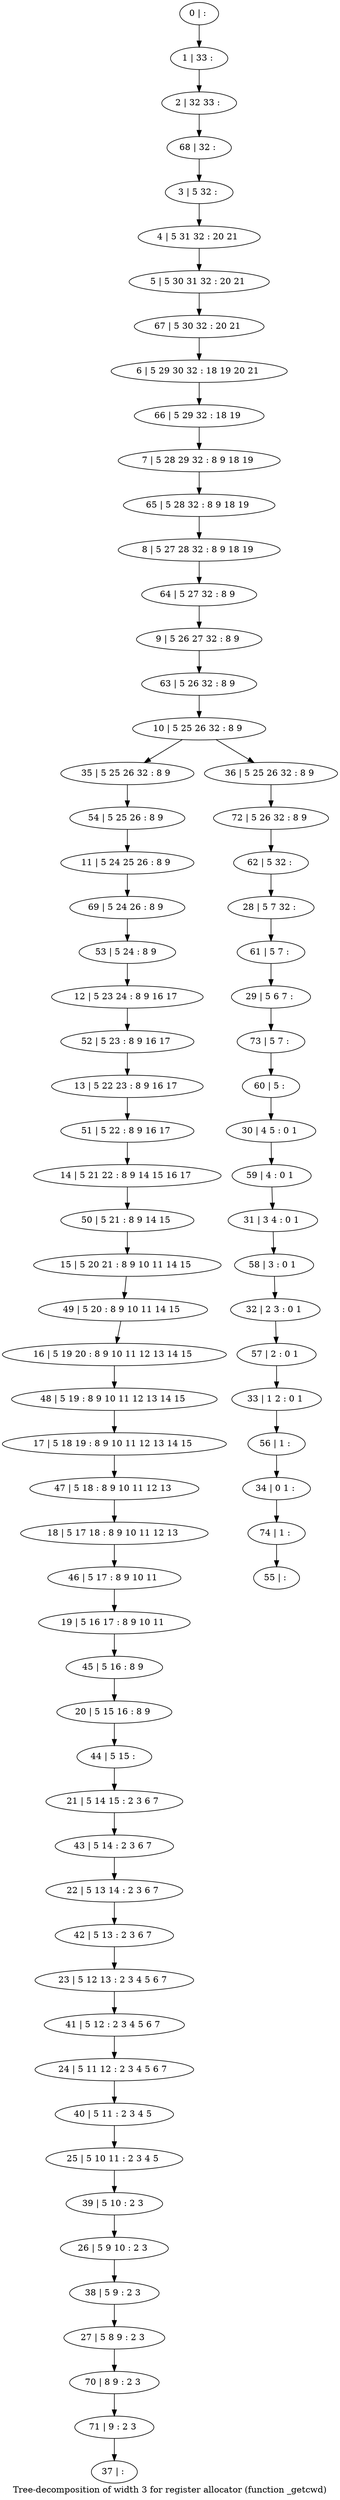 digraph G {
graph [label="Tree-decomposition of width 3 for register allocator (function _getcwd)"]
0[label="0 | : "];
1[label="1 | 33 : "];
2[label="2 | 32 33 : "];
3[label="3 | 5 32 : "];
4[label="4 | 5 31 32 : 20 21 "];
5[label="5 | 5 30 31 32 : 20 21 "];
6[label="6 | 5 29 30 32 : 18 19 20 21 "];
7[label="7 | 5 28 29 32 : 8 9 18 19 "];
8[label="8 | 5 27 28 32 : 8 9 18 19 "];
9[label="9 | 5 26 27 32 : 8 9 "];
10[label="10 | 5 25 26 32 : 8 9 "];
11[label="11 | 5 24 25 26 : 8 9 "];
12[label="12 | 5 23 24 : 8 9 16 17 "];
13[label="13 | 5 22 23 : 8 9 16 17 "];
14[label="14 | 5 21 22 : 8 9 14 15 16 17 "];
15[label="15 | 5 20 21 : 8 9 10 11 14 15 "];
16[label="16 | 5 19 20 : 8 9 10 11 12 13 14 15 "];
17[label="17 | 5 18 19 : 8 9 10 11 12 13 14 15 "];
18[label="18 | 5 17 18 : 8 9 10 11 12 13 "];
19[label="19 | 5 16 17 : 8 9 10 11 "];
20[label="20 | 5 15 16 : 8 9 "];
21[label="21 | 5 14 15 : 2 3 6 7 "];
22[label="22 | 5 13 14 : 2 3 6 7 "];
23[label="23 | 5 12 13 : 2 3 4 5 6 7 "];
24[label="24 | 5 11 12 : 2 3 4 5 6 7 "];
25[label="25 | 5 10 11 : 2 3 4 5 "];
26[label="26 | 5 9 10 : 2 3 "];
27[label="27 | 5 8 9 : 2 3 "];
28[label="28 | 5 7 32 : "];
29[label="29 | 5 6 7 : "];
30[label="30 | 4 5 : 0 1 "];
31[label="31 | 3 4 : 0 1 "];
32[label="32 | 2 3 : 0 1 "];
33[label="33 | 1 2 : 0 1 "];
34[label="34 | 0 1 : "];
35[label="35 | 5 25 26 32 : 8 9 "];
36[label="36 | 5 25 26 32 : 8 9 "];
37[label="37 | : "];
38[label="38 | 5 9 : 2 3 "];
39[label="39 | 5 10 : 2 3 "];
40[label="40 | 5 11 : 2 3 4 5 "];
41[label="41 | 5 12 : 2 3 4 5 6 7 "];
42[label="42 | 5 13 : 2 3 6 7 "];
43[label="43 | 5 14 : 2 3 6 7 "];
44[label="44 | 5 15 : "];
45[label="45 | 5 16 : 8 9 "];
46[label="46 | 5 17 : 8 9 10 11 "];
47[label="47 | 5 18 : 8 9 10 11 12 13 "];
48[label="48 | 5 19 : 8 9 10 11 12 13 14 15 "];
49[label="49 | 5 20 : 8 9 10 11 14 15 "];
50[label="50 | 5 21 : 8 9 14 15 "];
51[label="51 | 5 22 : 8 9 16 17 "];
52[label="52 | 5 23 : 8 9 16 17 "];
53[label="53 | 5 24 : 8 9 "];
54[label="54 | 5 25 26 : 8 9 "];
55[label="55 | : "];
56[label="56 | 1 : "];
57[label="57 | 2 : 0 1 "];
58[label="58 | 3 : 0 1 "];
59[label="59 | 4 : 0 1 "];
60[label="60 | 5 : "];
61[label="61 | 5 7 : "];
62[label="62 | 5 32 : "];
63[label="63 | 5 26 32 : 8 9 "];
64[label="64 | 5 27 32 : 8 9 "];
65[label="65 | 5 28 32 : 8 9 18 19 "];
66[label="66 | 5 29 32 : 18 19 "];
67[label="67 | 5 30 32 : 20 21 "];
68[label="68 | 32 : "];
69[label="69 | 5 24 26 : 8 9 "];
70[label="70 | 8 9 : 2 3 "];
71[label="71 | 9 : 2 3 "];
72[label="72 | 5 26 32 : 8 9 "];
73[label="73 | 5 7 : "];
74[label="74 | 1 : "];
0->1 ;
1->2 ;
3->4 ;
4->5 ;
10->35 ;
10->36 ;
38->27 ;
26->38 ;
39->26 ;
25->39 ;
40->25 ;
24->40 ;
41->24 ;
23->41 ;
42->23 ;
22->42 ;
43->22 ;
21->43 ;
44->21 ;
20->44 ;
45->20 ;
19->45 ;
46->19 ;
18->46 ;
47->18 ;
17->47 ;
48->17 ;
16->48 ;
49->16 ;
15->49 ;
50->15 ;
14->50 ;
51->14 ;
13->51 ;
52->13 ;
12->52 ;
53->12 ;
54->11 ;
35->54 ;
56->34 ;
33->56 ;
57->33 ;
32->57 ;
58->32 ;
31->58 ;
59->31 ;
30->59 ;
60->30 ;
61->29 ;
28->61 ;
62->28 ;
63->10 ;
9->63 ;
64->9 ;
8->64 ;
65->8 ;
7->65 ;
66->7 ;
6->66 ;
67->6 ;
5->67 ;
68->3 ;
2->68 ;
69->53 ;
11->69 ;
27->70 ;
71->37 ;
70->71 ;
72->62 ;
36->72 ;
73->60 ;
29->73 ;
74->55 ;
34->74 ;
}
